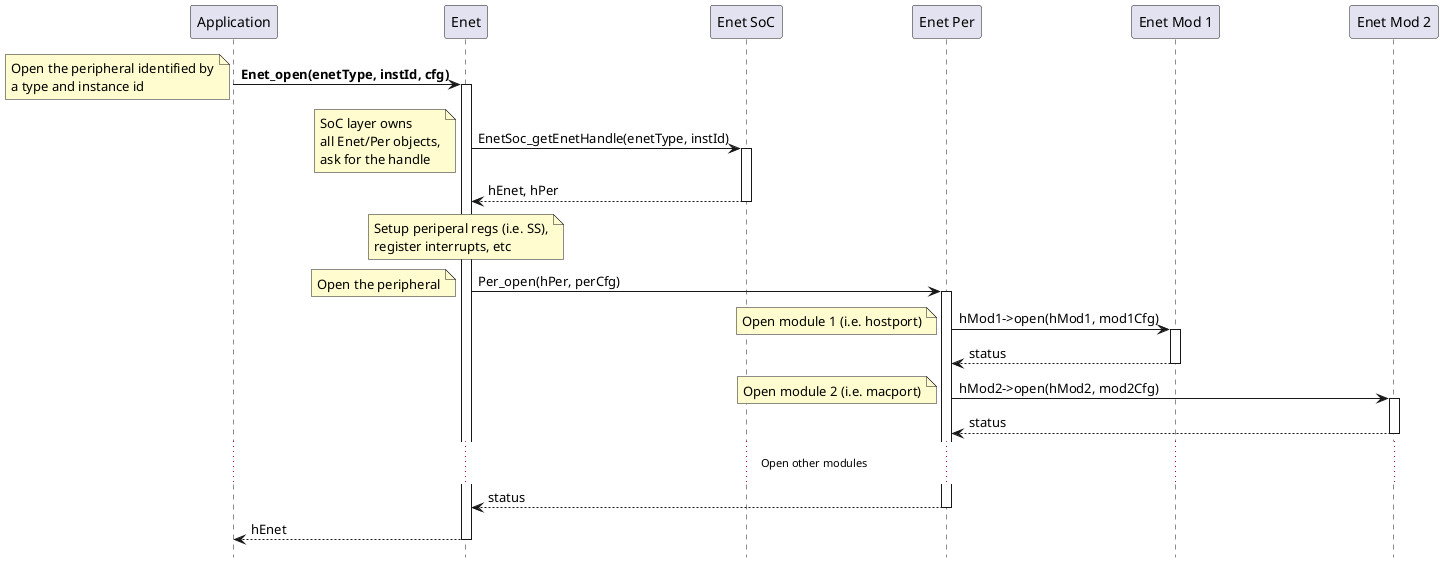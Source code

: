@startuml
'Enet open sequence

skinparam sequenceParticipantPadding  60

skinparam note {
    BackgroundColor #FFFDD0
}

hide footbox

participant App  as "Application" order 1
participant Enet as "Enet"        order 2
participant Soc  as "Enet SoC"    order 3
participant Per  as "Enet Per"    order 4
participant Mod1 as "Enet Mod 1"  order 5
participant Mod2 as "Enet Mod 2"  order 6

App   -> Enet           : <b>Enet_open(enetType, instId, cfg)</b>
note left               : Open the peripheral identified by\na type and instance id
activate Enet

Enet  -> Soc            : EnetSoc_getEnetHandle(enetType, instId)
note left               : SoC layer owns\nall Enet/Per objects,\nask for the handle
activate Soc
Soc  --> Enet           : hEnet, hPer
deactivate Soc

note over Enet          : Setup periperal regs (i.e. SS),\nregister interrupts, etc

Enet  -> Per            : Per_open(hPer, perCfg)
note left               : Open the peripheral
activate Per

Per   -> Mod1           : hMod1->open(hMod1, mod1Cfg)
note left               : Open module 1 (i.e. hostport)
activate Mod1
Mod1 --> Per            : status
deactivate Mod1

Per   -> Mod2           : hMod2->open(hMod2, mod2Cfg)
note left               : Open module 2 (i.e. macport)
activate Mod2
Mod2 --> Per            : status
deactivate Mod2

...Open other modules...

Per  --> Enet           : status
deactivate Per

Enet --> App            : hEnet
deactivate Enet

@enduml
